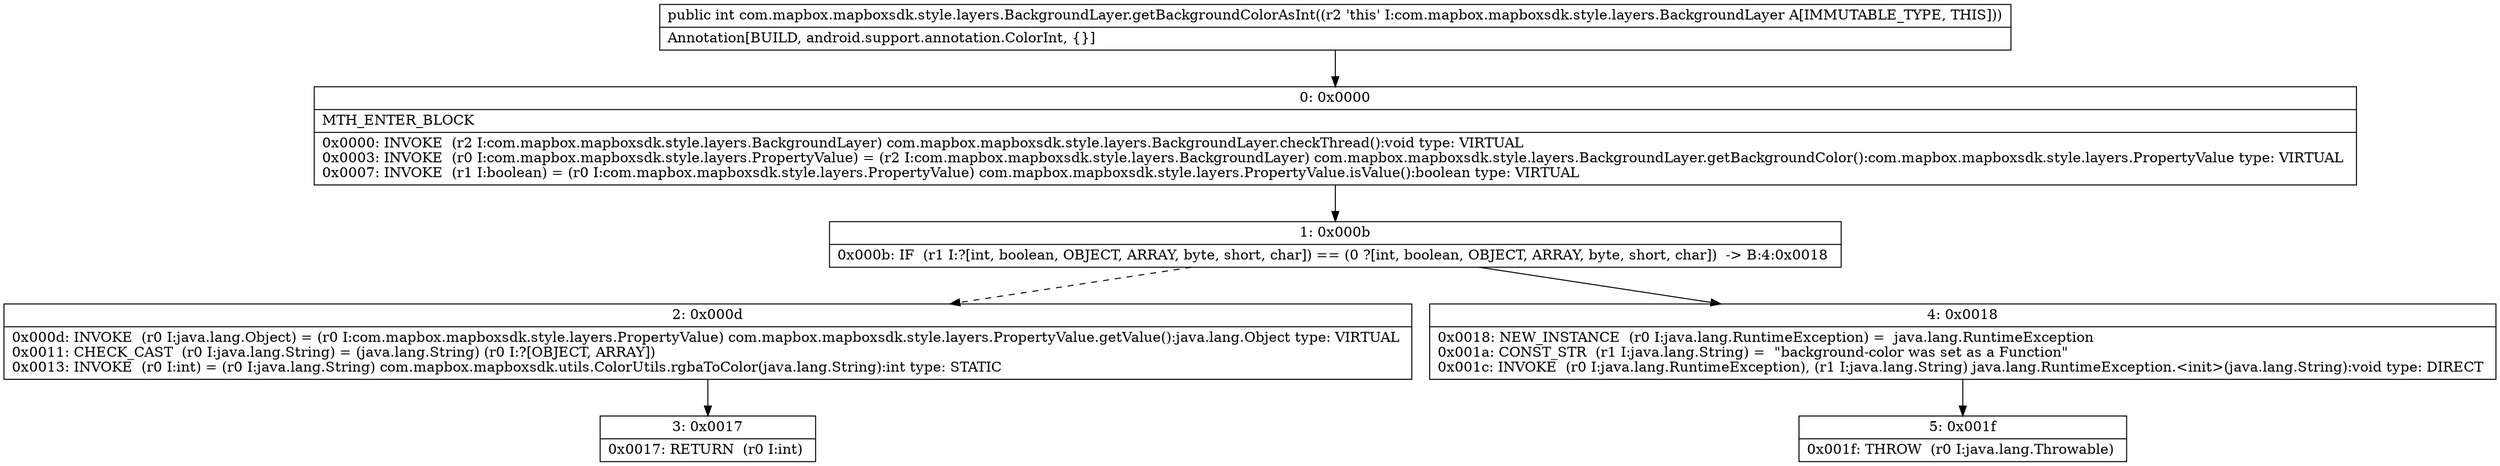 digraph "CFG forcom.mapbox.mapboxsdk.style.layers.BackgroundLayer.getBackgroundColorAsInt()I" {
Node_0 [shape=record,label="{0\:\ 0x0000|MTH_ENTER_BLOCK\l|0x0000: INVOKE  (r2 I:com.mapbox.mapboxsdk.style.layers.BackgroundLayer) com.mapbox.mapboxsdk.style.layers.BackgroundLayer.checkThread():void type: VIRTUAL \l0x0003: INVOKE  (r0 I:com.mapbox.mapboxsdk.style.layers.PropertyValue) = (r2 I:com.mapbox.mapboxsdk.style.layers.BackgroundLayer) com.mapbox.mapboxsdk.style.layers.BackgroundLayer.getBackgroundColor():com.mapbox.mapboxsdk.style.layers.PropertyValue type: VIRTUAL \l0x0007: INVOKE  (r1 I:boolean) = (r0 I:com.mapbox.mapboxsdk.style.layers.PropertyValue) com.mapbox.mapboxsdk.style.layers.PropertyValue.isValue():boolean type: VIRTUAL \l}"];
Node_1 [shape=record,label="{1\:\ 0x000b|0x000b: IF  (r1 I:?[int, boolean, OBJECT, ARRAY, byte, short, char]) == (0 ?[int, boolean, OBJECT, ARRAY, byte, short, char])  \-\> B:4:0x0018 \l}"];
Node_2 [shape=record,label="{2\:\ 0x000d|0x000d: INVOKE  (r0 I:java.lang.Object) = (r0 I:com.mapbox.mapboxsdk.style.layers.PropertyValue) com.mapbox.mapboxsdk.style.layers.PropertyValue.getValue():java.lang.Object type: VIRTUAL \l0x0011: CHECK_CAST  (r0 I:java.lang.String) = (java.lang.String) (r0 I:?[OBJECT, ARRAY]) \l0x0013: INVOKE  (r0 I:int) = (r0 I:java.lang.String) com.mapbox.mapboxsdk.utils.ColorUtils.rgbaToColor(java.lang.String):int type: STATIC \l}"];
Node_3 [shape=record,label="{3\:\ 0x0017|0x0017: RETURN  (r0 I:int) \l}"];
Node_4 [shape=record,label="{4\:\ 0x0018|0x0018: NEW_INSTANCE  (r0 I:java.lang.RuntimeException) =  java.lang.RuntimeException \l0x001a: CONST_STR  (r1 I:java.lang.String) =  \"background\-color was set as a Function\" \l0x001c: INVOKE  (r0 I:java.lang.RuntimeException), (r1 I:java.lang.String) java.lang.RuntimeException.\<init\>(java.lang.String):void type: DIRECT \l}"];
Node_5 [shape=record,label="{5\:\ 0x001f|0x001f: THROW  (r0 I:java.lang.Throwable) \l}"];
MethodNode[shape=record,label="{public int com.mapbox.mapboxsdk.style.layers.BackgroundLayer.getBackgroundColorAsInt((r2 'this' I:com.mapbox.mapboxsdk.style.layers.BackgroundLayer A[IMMUTABLE_TYPE, THIS]))  | Annotation[BUILD, android.support.annotation.ColorInt, \{\}]\l}"];
MethodNode -> Node_0;
Node_0 -> Node_1;
Node_1 -> Node_2[style=dashed];
Node_1 -> Node_4;
Node_2 -> Node_3;
Node_4 -> Node_5;
}

